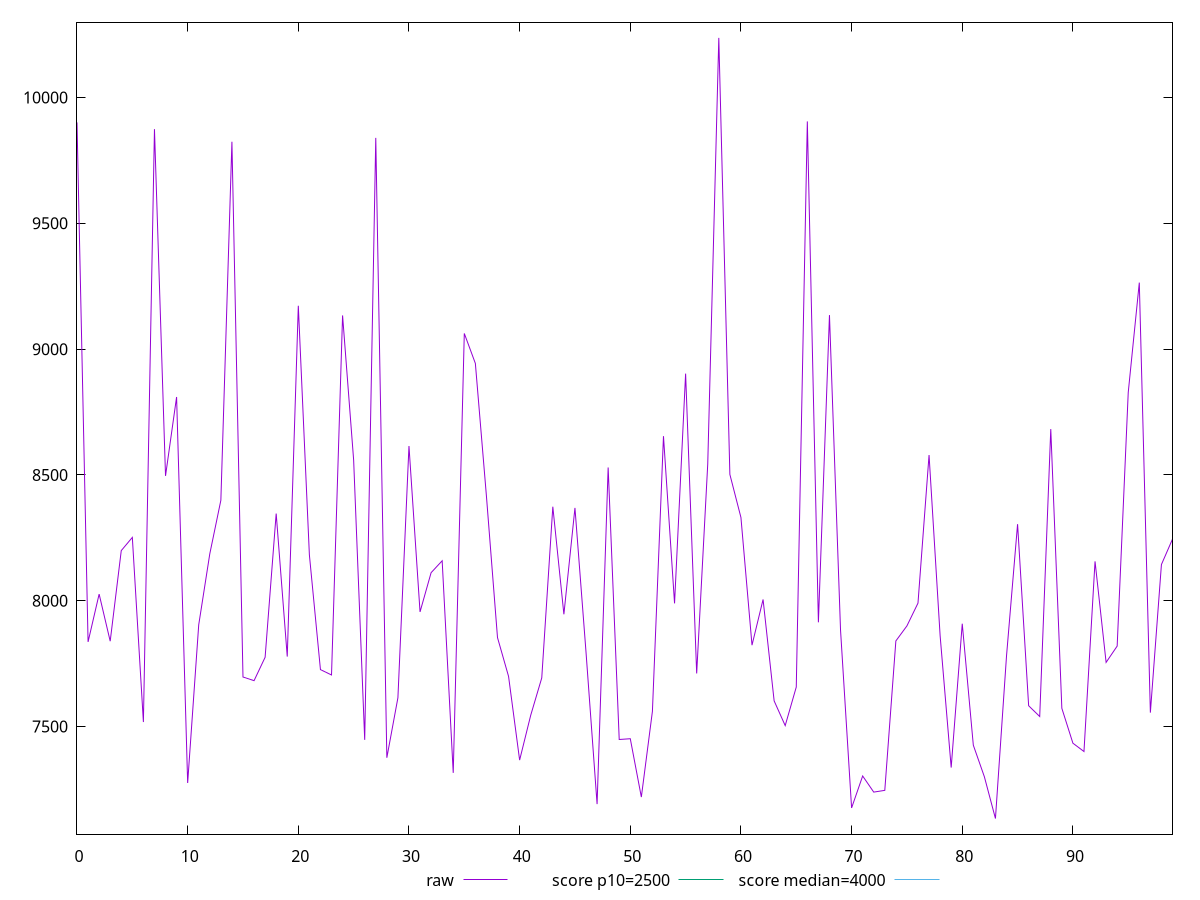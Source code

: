 reset

$raw <<EOF
0 9901.079000000002
1 7836.379500000001
2 8026.3865000000005
3 7839.217500000001
4 8199.277000000002
5 8251.699999999999
6 7517.919
7 9874.302000000003
8 8496.248
9 8809.761500000002
10 7275.648999999999
11 7904.289
12 8186.337000000001
13 8399.224999999999
14 9824.279999999999
15 7696.874999999999
16 7682.2959999999985
17 7775.2159999999985
18 8346.461
19 7777.975500000002
20 9172.541000000001
21 8182.420999999999
22 7726.174500000001
23 7704.948499999999
24 9133.895499999999
25 8559.069000000001
26 7447.126
27 9839.561000000003
28 7375.9015
29 7614.279
30 8614.923
31 7955.595499999999
32 8111.549499999999
33 8158.826
34 7315.8025
35 9062.3905
36 8943.296499999997
37 8415.9105
38 7853.557999999998
39 7699.321
40 7366.637500000001
41 7544.5605
42 7693.224499999999
43 8373.686000000002
44 7946.040000000001
45 8368.997500000001
46 7795.208000000002
47 7191.588
48 8529.695
49 7448.488
50 7451.567000000002
51 7219.720000000001
52 7560.3015
53 8654.026999999998
54 7989.473999999998
55 8902.759999999998
56 7710.9305
57 8543.388
58 10237.010499999999
59 8502.038499999999
60 8330.985999999999
61 7823.377999999999
62 8005.0340000000015
63 7601.952000000001
64 7503.685499999999
65 7656.896500000001
66 9905.080000000002
67 7914.102500000001
68 9135.305999999999
69 7883.9529999999995
70 7176.456499999999
71 7303.433000000001
72 7239.393
73 7246.307999999999
74 7840.161
75 7900.008500000002
76 7990.571000000002
77 8579.086999999998
78 7861.474
79 7337.046
80 7908.581499999999
81 7425.831999999999
82 7300.278
83 7134.402
84 7780.2919999999995
85 8304.404999999999
86 7582.629
87 7539.851499999999
88 8682.362000000001
89 7572.4749999999985
90 7433.750499999999
91 7400.680999999999
92 8156.5340000000015
93 7754.945499999998
94 7819.734500000001
95 8827.760499999997
96 9264.451999999997
97 7555.144500000002
98 8143.874499999998
99 8244.930000000002
EOF

set key outside below
set xrange [0:99]
set yrange [7072.34983:10299.06267]
set trange [7072.34983:10299.06267]
set terminal svg size 640, 500 enhanced background rgb 'white'
set output "report_00013_2021-02-09T12-04-24.940Z/largest-contentful-paint/samples/pages+cached+noadtech+nomedia/raw/values.svg"

plot $raw title "raw" with line, \
     2500 title "score p10=2500", \
     4000 title "score median=4000"

reset
